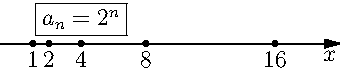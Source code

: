import graph;
import geometry;
size(6cm,6cm);

real a(int n) {
  return 2**n;
}
for (int i = 0; i < 5; ++i) {
  dot((a(i),0));
  label(format("$%f$", a(i)), (a(i),-0.05),S);
}

label("\fbox{$a_n = 2^n$}", (4,0.05),N);
string ignorelabel(real r) { return ""; }
xaxis("$x$",NoTicks,Arrow(),xmin=-1,xmax=20);
